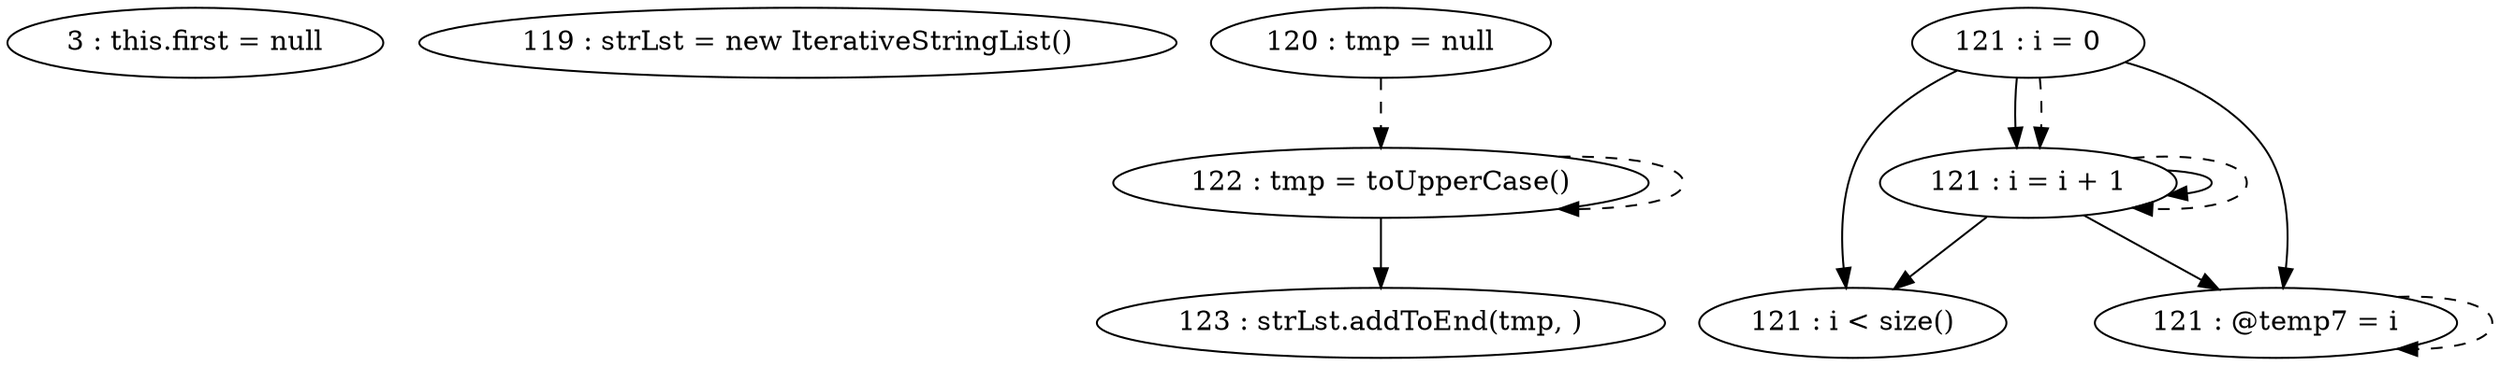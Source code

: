 digraph G {
"3 : this.first = null"
"119 : strLst = new IterativeStringList()"
"120 : tmp = null"
"120 : tmp = null" -> "122 : tmp = toUpperCase()" [style=dashed]
"121 : i = 0"
"121 : i = 0" -> "121 : i < size()"
"121 : i = 0" -> "121 : @temp7 = i"
"121 : i = 0" -> "121 : i = i + 1"
"121 : i = 0" -> "121 : i = i + 1" [style=dashed]
"121 : i < size()"
"122 : tmp = toUpperCase()"
"122 : tmp = toUpperCase()" -> "123 : strLst.addToEnd(tmp, )"
"122 : tmp = toUpperCase()" -> "122 : tmp = toUpperCase()" [style=dashed]
"123 : strLst.addToEnd(tmp, )"
"121 : @temp7 = i"
"121 : @temp7 = i" -> "121 : @temp7 = i" [style=dashed]
"121 : i = i + 1"
"121 : i = i + 1" -> "121 : i < size()"
"121 : i = i + 1" -> "121 : @temp7 = i"
"121 : i = i + 1" -> "121 : i = i + 1"
"121 : i = i + 1" -> "121 : i = i + 1" [style=dashed]
}